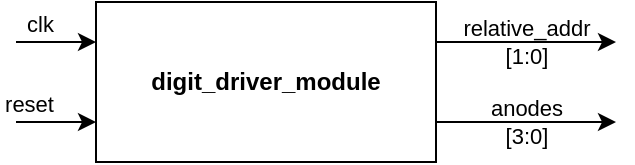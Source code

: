 <mxfile version="22.1.0" type="device">
  <diagram name="Page-1" id="nm5UO_sJpmcIFQUNqe2P">
    <mxGraphModel dx="1143" dy="622" grid="1" gridSize="10" guides="1" tooltips="1" connect="1" arrows="1" fold="1" page="1" pageScale="1" pageWidth="850" pageHeight="1100" math="0" shadow="0">
      <root>
        <mxCell id="0" />
        <mxCell id="1" parent="0" />
        <mxCell id="_3DtRiohc1zYtP-uCWcj-1" value="&lt;b&gt;digit_driver_module&lt;/b&gt;" style="rounded=0;whiteSpace=wrap;html=1;" vertex="1" parent="1">
          <mxGeometry x="50" y="10" width="170" height="80" as="geometry" />
        </mxCell>
        <mxCell id="_3DtRiohc1zYtP-uCWcj-2" value="clk" style="endArrow=classic;html=1;rounded=0;labelPosition=left;verticalLabelPosition=top;align=right;verticalAlign=bottom;labelBackgroundColor=none;" edge="1" parent="1">
          <mxGeometry width="50" height="50" relative="1" as="geometry">
            <mxPoint x="10" y="30" as="sourcePoint" />
            <mxPoint x="50" y="30" as="targetPoint" />
          </mxGeometry>
        </mxCell>
        <mxCell id="_3DtRiohc1zYtP-uCWcj-4" value="reset" style="endArrow=classic;html=1;rounded=0;labelPosition=left;verticalLabelPosition=top;align=right;verticalAlign=bottom;labelBackgroundColor=none;" edge="1" parent="1">
          <mxGeometry width="50" height="50" relative="1" as="geometry">
            <mxPoint x="10" y="70" as="sourcePoint" />
            <mxPoint x="50" y="70" as="targetPoint" />
          </mxGeometry>
        </mxCell>
        <mxCell id="_3DtRiohc1zYtP-uCWcj-6" value="&lt;div&gt;relative_addr&lt;/div&gt;&lt;div align=&quot;center&quot;&gt;[1:0]&lt;br&gt;&lt;/div&gt;" style="endArrow=classic;html=1;rounded=0;labelPosition=center;verticalLabelPosition=middle;align=center;verticalAlign=middle;labelBackgroundColor=none;" edge="1" parent="1">
          <mxGeometry width="50" height="50" relative="1" as="geometry">
            <mxPoint x="220" y="30" as="sourcePoint" />
            <mxPoint x="310" y="30" as="targetPoint" />
          </mxGeometry>
        </mxCell>
        <mxCell id="_3DtRiohc1zYtP-uCWcj-8" value="&lt;div&gt;anodes&lt;/div&gt;&lt;div&gt;[3:0]&lt;br&gt;&lt;/div&gt;" style="endArrow=classic;html=1;rounded=0;labelPosition=center;verticalLabelPosition=middle;align=center;verticalAlign=middle;labelBackgroundColor=none;" edge="1" parent="1">
          <mxGeometry width="50" height="50" relative="1" as="geometry">
            <mxPoint x="220" y="70" as="sourcePoint" />
            <mxPoint x="310" y="70" as="targetPoint" />
          </mxGeometry>
        </mxCell>
      </root>
    </mxGraphModel>
  </diagram>
</mxfile>
